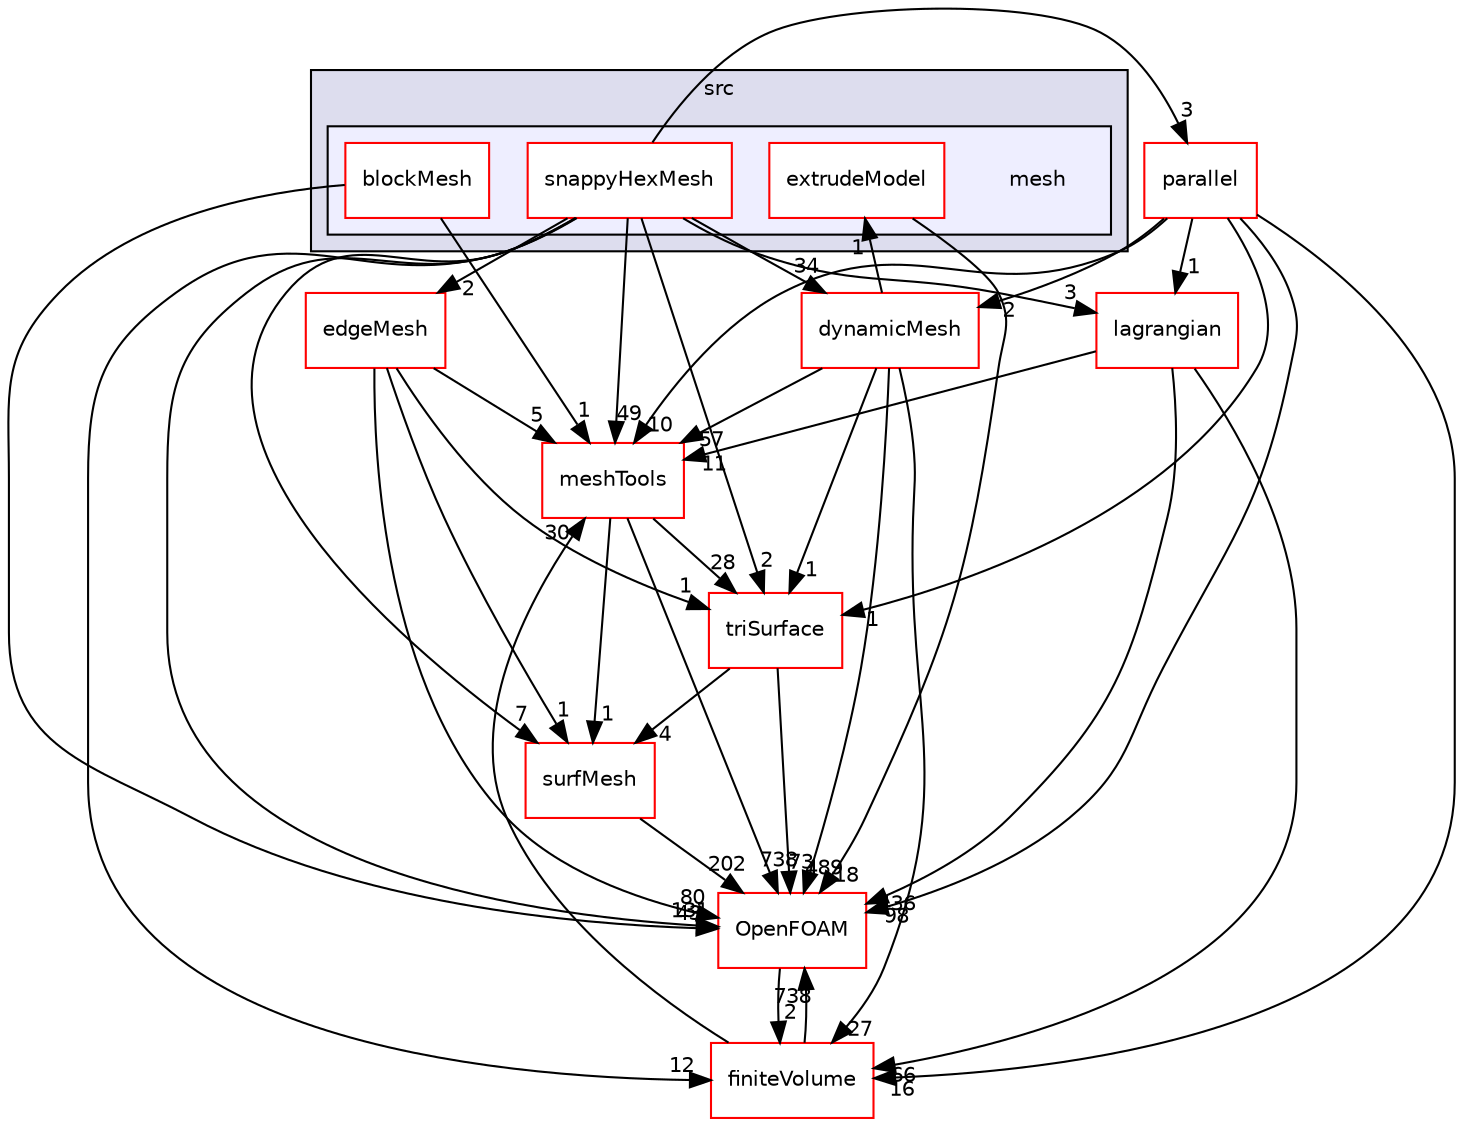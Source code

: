 digraph "src/mesh" {
  bgcolor=transparent;
  compound=true
  node [ fontsize="10", fontname="Helvetica"];
  edge [ labelfontsize="10", labelfontname="Helvetica"];
  subgraph clusterdir_68267d1309a1af8e8297ef4c3efbcdba {
    graph [ bgcolor="#ddddee", pencolor="black", label="src" fontname="Helvetica", fontsize="10", URL="dir_68267d1309a1af8e8297ef4c3efbcdba.html"]
  subgraph clusterdir_7be0d8c199b9408ae01f5d77515b8def {
    graph [ bgcolor="#eeeeff", pencolor="black", label="" URL="dir_7be0d8c199b9408ae01f5d77515b8def.html"];
    dir_7be0d8c199b9408ae01f5d77515b8def [shape=plaintext label="mesh"];
    dir_ade3ea1948a418ffb78a293f495540d7 [shape=box label="blockMesh" color="red" fillcolor="white" style="filled" URL="dir_ade3ea1948a418ffb78a293f495540d7.html"];
    dir_8ffb679a374cef825c70454904c9ea60 [shape=box label="extrudeModel" color="red" fillcolor="white" style="filled" URL="dir_8ffb679a374cef825c70454904c9ea60.html"];
    dir_b8488229094ef0b4d530549afea57c74 [shape=box label="snappyHexMesh" color="red" fillcolor="white" style="filled" URL="dir_b8488229094ef0b4d530549afea57c74.html"];
  }
  }
  dir_9bd15774b555cf7259a6fa18f99fe99b [shape=box label="finiteVolume" color="red" URL="dir_9bd15774b555cf7259a6fa18f99fe99b.html"];
  dir_0a88fe22feb23ce5f078a04a1df67721 [shape=box label="surfMesh" color="red" URL="dir_0a88fe22feb23ce5f078a04a1df67721.html"];
  dir_b63c002b7559990bd414058641eb48ad [shape=box label="triSurface" color="red" URL="dir_b63c002b7559990bd414058641eb48ad.html"];
  dir_ae30ad0bef50cf391b24c614251bb9fd [shape=box label="meshTools" color="red" URL="dir_ae30ad0bef50cf391b24c614251bb9fd.html"];
  dir_63742796c427c97a292c80f7db71da36 [shape=box label="dynamicMesh" color="red" URL="dir_63742796c427c97a292c80f7db71da36.html"];
  dir_547d95b1f800fe300ab8f22eec4ab7b0 [shape=box label="edgeMesh" color="red" URL="dir_547d95b1f800fe300ab8f22eec4ab7b0.html"];
  dir_72b2b5518d1565784443265ec6729f79 [shape=box label="parallel" color="red" URL="dir_72b2b5518d1565784443265ec6729f79.html"];
  dir_c5473ff19b20e6ec4dfe5c310b3778a8 [shape=box label="OpenFOAM" color="red" URL="dir_c5473ff19b20e6ec4dfe5c310b3778a8.html"];
  dir_f8c25efc4b6f6a8502a42d5af7554d23 [shape=box label="lagrangian" color="red" URL="dir_f8c25efc4b6f6a8502a42d5af7554d23.html"];
  dir_9bd15774b555cf7259a6fa18f99fe99b->dir_ae30ad0bef50cf391b24c614251bb9fd [headlabel="30", labeldistance=1.5 headhref="dir_000898_001752.html"];
  dir_9bd15774b555cf7259a6fa18f99fe99b->dir_c5473ff19b20e6ec4dfe5c310b3778a8 [headlabel="738", labeldistance=1.5 headhref="dir_000898_001898.html"];
  dir_b8488229094ef0b4d530549afea57c74->dir_9bd15774b555cf7259a6fa18f99fe99b [headlabel="12", labeldistance=1.5 headhref="dir_001739_000898.html"];
  dir_b8488229094ef0b4d530549afea57c74->dir_0a88fe22feb23ce5f078a04a1df67721 [headlabel="7", labeldistance=1.5 headhref="dir_001739_002749.html"];
  dir_b8488229094ef0b4d530549afea57c74->dir_b63c002b7559990bd414058641eb48ad [headlabel="2", labeldistance=1.5 headhref="dir_001739_003038.html"];
  dir_b8488229094ef0b4d530549afea57c74->dir_ae30ad0bef50cf391b24c614251bb9fd [headlabel="49", labeldistance=1.5 headhref="dir_001739_001752.html"];
  dir_b8488229094ef0b4d530549afea57c74->dir_63742796c427c97a292c80f7db71da36 [headlabel="34", labeldistance=1.5 headhref="dir_001739_000803.html"];
  dir_b8488229094ef0b4d530549afea57c74->dir_547d95b1f800fe300ab8f22eec4ab7b0 [headlabel="2", labeldistance=1.5 headhref="dir_001739_000861.html"];
  dir_b8488229094ef0b4d530549afea57c74->dir_72b2b5518d1565784443265ec6729f79 [headlabel="3", labeldistance=1.5 headhref="dir_001739_002444.html"];
  dir_b8488229094ef0b4d530549afea57c74->dir_c5473ff19b20e6ec4dfe5c310b3778a8 [headlabel="131", labeldistance=1.5 headhref="dir_001739_001898.html"];
  dir_b8488229094ef0b4d530549afea57c74->dir_f8c25efc4b6f6a8502a42d5af7554d23 [headlabel="3", labeldistance=1.5 headhref="dir_001739_001366.html"];
  dir_0a88fe22feb23ce5f078a04a1df67721->dir_c5473ff19b20e6ec4dfe5c310b3778a8 [headlabel="202", labeldistance=1.5 headhref="dir_002749_001898.html"];
  dir_ade3ea1948a418ffb78a293f495540d7->dir_ae30ad0bef50cf391b24c614251bb9fd [headlabel="1", labeldistance=1.5 headhref="dir_001722_001752.html"];
  dir_ade3ea1948a418ffb78a293f495540d7->dir_c5473ff19b20e6ec4dfe5c310b3778a8 [headlabel="43", labeldistance=1.5 headhref="dir_001722_001898.html"];
  dir_b63c002b7559990bd414058641eb48ad->dir_0a88fe22feb23ce5f078a04a1df67721 [headlabel="4", labeldistance=1.5 headhref="dir_003038_002749.html"];
  dir_b63c002b7559990bd414058641eb48ad->dir_c5473ff19b20e6ec4dfe5c310b3778a8 [headlabel="73", labeldistance=1.5 headhref="dir_003038_001898.html"];
  dir_ae30ad0bef50cf391b24c614251bb9fd->dir_0a88fe22feb23ce5f078a04a1df67721 [headlabel="1", labeldistance=1.5 headhref="dir_001752_002749.html"];
  dir_ae30ad0bef50cf391b24c614251bb9fd->dir_b63c002b7559990bd414058641eb48ad [headlabel="28", labeldistance=1.5 headhref="dir_001752_003038.html"];
  dir_ae30ad0bef50cf391b24c614251bb9fd->dir_c5473ff19b20e6ec4dfe5c310b3778a8 [headlabel="738", labeldistance=1.5 headhref="dir_001752_001898.html"];
  dir_63742796c427c97a292c80f7db71da36->dir_9bd15774b555cf7259a6fa18f99fe99b [headlabel="27", labeldistance=1.5 headhref="dir_000803_000898.html"];
  dir_63742796c427c97a292c80f7db71da36->dir_b63c002b7559990bd414058641eb48ad [headlabel="1", labeldistance=1.5 headhref="dir_000803_003038.html"];
  dir_63742796c427c97a292c80f7db71da36->dir_ae30ad0bef50cf391b24c614251bb9fd [headlabel="57", labeldistance=1.5 headhref="dir_000803_001752.html"];
  dir_63742796c427c97a292c80f7db71da36->dir_8ffb679a374cef825c70454904c9ea60 [headlabel="1", labeldistance=1.5 headhref="dir_000803_001728.html"];
  dir_63742796c427c97a292c80f7db71da36->dir_c5473ff19b20e6ec4dfe5c310b3778a8 [headlabel="489", labeldistance=1.5 headhref="dir_000803_001898.html"];
  dir_547d95b1f800fe300ab8f22eec4ab7b0->dir_0a88fe22feb23ce5f078a04a1df67721 [headlabel="1", labeldistance=1.5 headhref="dir_000861_002749.html"];
  dir_547d95b1f800fe300ab8f22eec4ab7b0->dir_b63c002b7559990bd414058641eb48ad [headlabel="1", labeldistance=1.5 headhref="dir_000861_003038.html"];
  dir_547d95b1f800fe300ab8f22eec4ab7b0->dir_ae30ad0bef50cf391b24c614251bb9fd [headlabel="5", labeldistance=1.5 headhref="dir_000861_001752.html"];
  dir_547d95b1f800fe300ab8f22eec4ab7b0->dir_c5473ff19b20e6ec4dfe5c310b3778a8 [headlabel="80", labeldistance=1.5 headhref="dir_000861_001898.html"];
  dir_8ffb679a374cef825c70454904c9ea60->dir_c5473ff19b20e6ec4dfe5c310b3778a8 [headlabel="18", labeldistance=1.5 headhref="dir_001728_001898.html"];
  dir_72b2b5518d1565784443265ec6729f79->dir_9bd15774b555cf7259a6fa18f99fe99b [headlabel="16", labeldistance=1.5 headhref="dir_002444_000898.html"];
  dir_72b2b5518d1565784443265ec6729f79->dir_b63c002b7559990bd414058641eb48ad [headlabel="1", labeldistance=1.5 headhref="dir_002444_003038.html"];
  dir_72b2b5518d1565784443265ec6729f79->dir_ae30ad0bef50cf391b24c614251bb9fd [headlabel="10", labeldistance=1.5 headhref="dir_002444_001752.html"];
  dir_72b2b5518d1565784443265ec6729f79->dir_63742796c427c97a292c80f7db71da36 [headlabel="2", labeldistance=1.5 headhref="dir_002444_000803.html"];
  dir_72b2b5518d1565784443265ec6729f79->dir_c5473ff19b20e6ec4dfe5c310b3778a8 [headlabel="98", labeldistance=1.5 headhref="dir_002444_001898.html"];
  dir_72b2b5518d1565784443265ec6729f79->dir_f8c25efc4b6f6a8502a42d5af7554d23 [headlabel="1", labeldistance=1.5 headhref="dir_002444_001366.html"];
  dir_c5473ff19b20e6ec4dfe5c310b3778a8->dir_9bd15774b555cf7259a6fa18f99fe99b [headlabel="2", labeldistance=1.5 headhref="dir_001898_000898.html"];
  dir_f8c25efc4b6f6a8502a42d5af7554d23->dir_9bd15774b555cf7259a6fa18f99fe99b [headlabel="66", labeldistance=1.5 headhref="dir_001366_000898.html"];
  dir_f8c25efc4b6f6a8502a42d5af7554d23->dir_ae30ad0bef50cf391b24c614251bb9fd [headlabel="11", labeldistance=1.5 headhref="dir_001366_001752.html"];
  dir_f8c25efc4b6f6a8502a42d5af7554d23->dir_c5473ff19b20e6ec4dfe5c310b3778a8 [headlabel="436", labeldistance=1.5 headhref="dir_001366_001898.html"];
}
